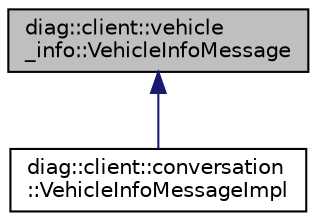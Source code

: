 digraph "diag::client::vehicle_info::VehicleInfoMessage"
{
 // LATEX_PDF_SIZE
  edge [fontname="Helvetica",fontsize="10",labelfontname="Helvetica",labelfontsize="10"];
  node [fontname="Helvetica",fontsize="10",shape=record];
  Node1 [label="diag::client::vehicle\l_info::VehicleInfoMessage",height=0.2,width=0.4,color="black", fillcolor="grey75", style="filled", fontcolor="black",tooltip="Class provide storage of list of all available vehicle entity."];
  Node1 -> Node2 [dir="back",color="midnightblue",fontsize="10",style="solid",fontname="Helvetica"];
  Node2 [label="diag::client::conversation\l::VehicleInfoMessageImpl",height=0.2,width=0.4,color="black", fillcolor="white", style="filled",URL="$classdiag_1_1client_1_1conversation_1_1VehicleInfoMessageImpl.html",tooltip=" "];
}
